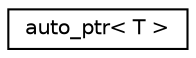 digraph "Graphical Class Hierarchy"
{
  edge [fontname="Helvetica",fontsize="10",labelfontname="Helvetica",labelfontsize="10"];
  node [fontname="Helvetica",fontsize="10",shape=record];
  rankdir="LR";
  Node1 [label="auto_ptr\< T \>",height=0.2,width=0.4,color="black", fillcolor="white", style="filled",URL="$classauto__ptr.html"];
}
